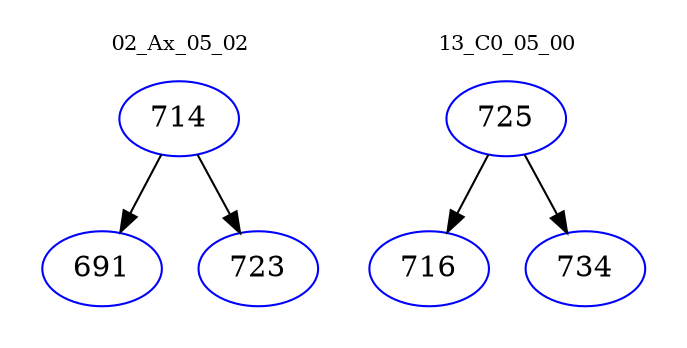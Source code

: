 digraph{
subgraph cluster_0 {
color = white
label = "02_Ax_05_02";
fontsize=10;
T0_714 [label="714", color="blue"]
T0_714 -> T0_691 [color="black"]
T0_691 [label="691", color="blue"]
T0_714 -> T0_723 [color="black"]
T0_723 [label="723", color="blue"]
}
subgraph cluster_1 {
color = white
label = "13_C0_05_00";
fontsize=10;
T1_725 [label="725", color="blue"]
T1_725 -> T1_716 [color="black"]
T1_716 [label="716", color="blue"]
T1_725 -> T1_734 [color="black"]
T1_734 [label="734", color="blue"]
}
}
